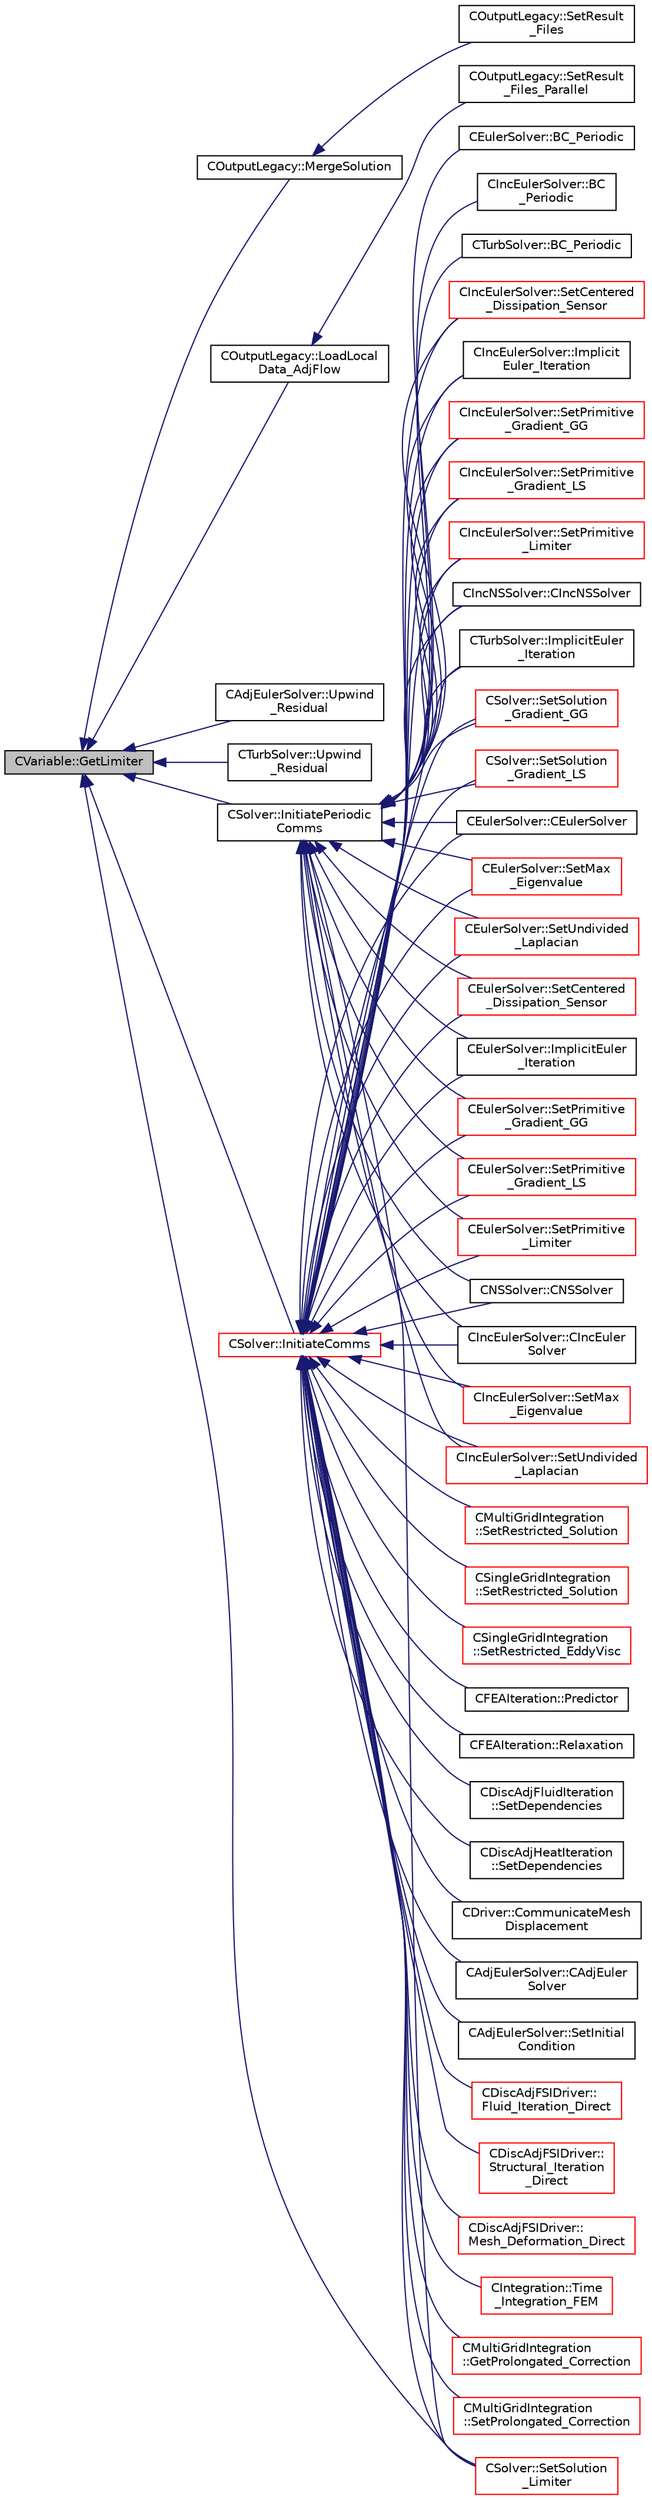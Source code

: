 digraph "CVariable::GetLimiter"
{
  edge [fontname="Helvetica",fontsize="10",labelfontname="Helvetica",labelfontsize="10"];
  node [fontname="Helvetica",fontsize="10",shape=record];
  rankdir="LR";
  Node1494 [label="CVariable::GetLimiter",height=0.2,width=0.4,color="black", fillcolor="grey75", style="filled", fontcolor="black"];
  Node1494 -> Node1495 [dir="back",color="midnightblue",fontsize="10",style="solid",fontname="Helvetica"];
  Node1495 [label="COutputLegacy::MergeSolution",height=0.2,width=0.4,color="black", fillcolor="white", style="filled",URL="$class_c_output_legacy.html#af30cc9d6a1d32da2af7043901a5914cf",tooltip="Merge the solution into a data structure used for output file writing. "];
  Node1495 -> Node1496 [dir="back",color="midnightblue",fontsize="10",style="solid",fontname="Helvetica"];
  Node1496 [label="COutputLegacy::SetResult\l_Files",height=0.2,width=0.4,color="black", fillcolor="white", style="filled",URL="$class_c_output_legacy.html#aa817439538e8cf82f82acbfa0bf7e735",tooltip="Writes and organizes the all the output files, except the history one, for serial computations..."];
  Node1494 -> Node1497 [dir="back",color="midnightblue",fontsize="10",style="solid",fontname="Helvetica"];
  Node1497 [label="COutputLegacy::LoadLocal\lData_AdjFlow",height=0.2,width=0.4,color="black", fillcolor="white", style="filled",URL="$class_c_output_legacy.html#a37180b5adabfb37cdc540e99cd43e347",tooltip="Load the desired solution data into a structure used for parallel reordering and output file writing ..."];
  Node1497 -> Node1498 [dir="back",color="midnightblue",fontsize="10",style="solid",fontname="Helvetica"];
  Node1498 [label="COutputLegacy::SetResult\l_Files_Parallel",height=0.2,width=0.4,color="black", fillcolor="white", style="filled",URL="$class_c_output_legacy.html#a9e7832982d8237df4df455b027fd203b",tooltip="Writes and organizes the all the output files, except the history one, for parallel computations..."];
  Node1494 -> Node1499 [dir="back",color="midnightblue",fontsize="10",style="solid",fontname="Helvetica"];
  Node1499 [label="CAdjEulerSolver::Upwind\l_Residual",height=0.2,width=0.4,color="black", fillcolor="white", style="filled",URL="$class_c_adj_euler_solver.html#adb4102935a0144846d17a35a62769c09",tooltip="Compute the spatial integration using a upwind scheme. "];
  Node1494 -> Node1500 [dir="back",color="midnightblue",fontsize="10",style="solid",fontname="Helvetica"];
  Node1500 [label="CTurbSolver::Upwind\l_Residual",height=0.2,width=0.4,color="black", fillcolor="white", style="filled",URL="$class_c_turb_solver.html#a4816dd8b43bdb4abd3f8f7168879e902",tooltip="Compute the spatial integration using a upwind scheme. "];
  Node1494 -> Node1501 [dir="back",color="midnightblue",fontsize="10",style="solid",fontname="Helvetica"];
  Node1501 [label="CSolver::InitiatePeriodic\lComms",height=0.2,width=0.4,color="black", fillcolor="white", style="filled",URL="$class_c_solver.html#aab8e1cac165d11ef85d9dd5588b3ea03",tooltip="Routine to load a solver quantity into the data structures for MPI periodic communication and to laun..."];
  Node1501 -> Node1502 [dir="back",color="midnightblue",fontsize="10",style="solid",fontname="Helvetica"];
  Node1502 [label="CEulerSolver::CEulerSolver",height=0.2,width=0.4,color="black", fillcolor="white", style="filled",URL="$class_c_euler_solver.html#ae1e74218b4e943111b100d7ddcbd4db9"];
  Node1501 -> Node1503 [dir="back",color="midnightblue",fontsize="10",style="solid",fontname="Helvetica"];
  Node1503 [label="CEulerSolver::SetMax\l_Eigenvalue",height=0.2,width=0.4,color="red", fillcolor="white", style="filled",URL="$class_c_euler_solver.html#a76f7fdf349ae41c6f0cf4df82b571fb1",tooltip="Compute the max eigenvalue. "];
  Node1501 -> Node1506 [dir="back",color="midnightblue",fontsize="10",style="solid",fontname="Helvetica"];
  Node1506 [label="CEulerSolver::SetUndivided\l_Laplacian",height=0.2,width=0.4,color="red", fillcolor="white", style="filled",URL="$class_c_euler_solver.html#adc7c82a25b8be22b16b5452c1992744f",tooltip="Compute the undivided laplacian for the solution, except the energy equation. "];
  Node1501 -> Node1507 [dir="back",color="midnightblue",fontsize="10",style="solid",fontname="Helvetica"];
  Node1507 [label="CEulerSolver::SetCentered\l_Dissipation_Sensor",height=0.2,width=0.4,color="red", fillcolor="white", style="filled",URL="$class_c_euler_solver.html#a2f4e3619ae65c63cbda1ef2098441ab4",tooltip="Compute a pressure sensor switch. "];
  Node1501 -> Node1508 [dir="back",color="midnightblue",fontsize="10",style="solid",fontname="Helvetica"];
  Node1508 [label="CEulerSolver::ImplicitEuler\l_Iteration",height=0.2,width=0.4,color="black", fillcolor="white", style="filled",URL="$class_c_euler_solver.html#a4e8277fc44dc97c8d73fbe3347204372",tooltip="Update the solution using an implicit Euler scheme. "];
  Node1501 -> Node1509 [dir="back",color="midnightblue",fontsize="10",style="solid",fontname="Helvetica"];
  Node1509 [label="CEulerSolver::SetPrimitive\l_Gradient_GG",height=0.2,width=0.4,color="red", fillcolor="white", style="filled",URL="$class_c_euler_solver.html#a74fb3b502b83371fcf0728ec546e039b",tooltip="Compute the gradient of the primitive variables using Green-Gauss method, and stores the result in th..."];
  Node1501 -> Node1510 [dir="back",color="midnightblue",fontsize="10",style="solid",fontname="Helvetica"];
  Node1510 [label="CEulerSolver::SetPrimitive\l_Gradient_LS",height=0.2,width=0.4,color="red", fillcolor="white", style="filled",URL="$class_c_euler_solver.html#a734d5bd064215fb722477f39993155d4",tooltip="Compute the gradient of the primitive variables using a Least-Squares method, and stores the result i..."];
  Node1501 -> Node1511 [dir="back",color="midnightblue",fontsize="10",style="solid",fontname="Helvetica"];
  Node1511 [label="CEulerSolver::SetPrimitive\l_Limiter",height=0.2,width=0.4,color="red", fillcolor="white", style="filled",URL="$class_c_euler_solver.html#a43004a7f0fad7a6d1f435144710bf13e",tooltip="Compute the limiter of the primitive variables. "];
  Node1501 -> Node1512 [dir="back",color="midnightblue",fontsize="10",style="solid",fontname="Helvetica"];
  Node1512 [label="CEulerSolver::BC_Periodic",height=0.2,width=0.4,color="black", fillcolor="white", style="filled",URL="$class_c_euler_solver.html#a9bd458698ede3dffd1b4d1f974f39b03",tooltip="Impose a periodic boundary condition by summing contributions from the complete control volume..."];
  Node1501 -> Node1513 [dir="back",color="midnightblue",fontsize="10",style="solid",fontname="Helvetica"];
  Node1513 [label="CNSSolver::CNSSolver",height=0.2,width=0.4,color="black", fillcolor="white", style="filled",URL="$class_c_n_s_solver.html#a2a8ad49c42b4546696e631cf44b7788b"];
  Node1501 -> Node1514 [dir="back",color="midnightblue",fontsize="10",style="solid",fontname="Helvetica"];
  Node1514 [label="CIncEulerSolver::CIncEuler\lSolver",height=0.2,width=0.4,color="black", fillcolor="white", style="filled",URL="$class_c_inc_euler_solver.html#a91f644b8f9a00215bac5bcd31dfc06d8"];
  Node1501 -> Node1515 [dir="back",color="midnightblue",fontsize="10",style="solid",fontname="Helvetica"];
  Node1515 [label="CIncEulerSolver::SetMax\l_Eigenvalue",height=0.2,width=0.4,color="red", fillcolor="white", style="filled",URL="$class_c_inc_euler_solver.html#ab804c5648aa5dd71ea12a57997167984",tooltip="Compute the max eigenvalue. "];
  Node1501 -> Node1518 [dir="back",color="midnightblue",fontsize="10",style="solid",fontname="Helvetica"];
  Node1518 [label="CIncEulerSolver::SetUndivided\l_Laplacian",height=0.2,width=0.4,color="red", fillcolor="white", style="filled",URL="$class_c_inc_euler_solver.html#a8b5d7772432b9759213892a50621c329",tooltip="Compute the undivided laplacian for the solution, except the energy equation. "];
  Node1501 -> Node1519 [dir="back",color="midnightblue",fontsize="10",style="solid",fontname="Helvetica"];
  Node1519 [label="CIncEulerSolver::SetCentered\l_Dissipation_Sensor",height=0.2,width=0.4,color="red", fillcolor="white", style="filled",URL="$class_c_inc_euler_solver.html#a2323a0e322236c24668be8750dbaf237",tooltip="Compute a pressure sensor switch. "];
  Node1501 -> Node1520 [dir="back",color="midnightblue",fontsize="10",style="solid",fontname="Helvetica"];
  Node1520 [label="CIncEulerSolver::Implicit\lEuler_Iteration",height=0.2,width=0.4,color="black", fillcolor="white", style="filled",URL="$class_c_inc_euler_solver.html#ad84dd4225bb9d158c52b26e2f30f6fa7",tooltip="Update the solution using an implicit Euler scheme. "];
  Node1501 -> Node1521 [dir="back",color="midnightblue",fontsize="10",style="solid",fontname="Helvetica"];
  Node1521 [label="CIncEulerSolver::SetPrimitive\l_Gradient_GG",height=0.2,width=0.4,color="red", fillcolor="white", style="filled",URL="$class_c_inc_euler_solver.html#a856a6db100c40b9c3df557d1dfe72c2b",tooltip="Compute the gradient of the primitive variables using Green-Gauss method, and stores the result in th..."];
  Node1501 -> Node1522 [dir="back",color="midnightblue",fontsize="10",style="solid",fontname="Helvetica"];
  Node1522 [label="CIncEulerSolver::SetPrimitive\l_Gradient_LS",height=0.2,width=0.4,color="red", fillcolor="white", style="filled",URL="$class_c_inc_euler_solver.html#a3e3355cbeb9d265f4073cca113b9d46e",tooltip="Compute the gradient of the primitive variables using a Least-Squares method, and stores the result i..."];
  Node1501 -> Node1523 [dir="back",color="midnightblue",fontsize="10",style="solid",fontname="Helvetica"];
  Node1523 [label="CIncEulerSolver::SetPrimitive\l_Limiter",height=0.2,width=0.4,color="red", fillcolor="white", style="filled",URL="$class_c_inc_euler_solver.html#a00bd56828c4e41ec3ff1e8753cb320ec",tooltip="Compute the limiter of the primitive variables. "];
  Node1501 -> Node1524 [dir="back",color="midnightblue",fontsize="10",style="solid",fontname="Helvetica"];
  Node1524 [label="CIncEulerSolver::BC\l_Periodic",height=0.2,width=0.4,color="black", fillcolor="white", style="filled",URL="$class_c_inc_euler_solver.html#a994af5dbe296f8a1873e416c3b2fc2a7",tooltip="Impose a periodic boundary condition by summing contributions from the complete control volume..."];
  Node1501 -> Node1525 [dir="back",color="midnightblue",fontsize="10",style="solid",fontname="Helvetica"];
  Node1525 [label="CIncNSSolver::CIncNSSolver",height=0.2,width=0.4,color="black", fillcolor="white", style="filled",URL="$class_c_inc_n_s_solver.html#a82152ac7e91fb1c5c073d98a1f08e2aa"];
  Node1501 -> Node1526 [dir="back",color="midnightblue",fontsize="10",style="solid",fontname="Helvetica"];
  Node1526 [label="CTurbSolver::BC_Periodic",height=0.2,width=0.4,color="black", fillcolor="white", style="filled",URL="$class_c_turb_solver.html#a954cfdd45dfce9df024a30b558b54b25",tooltip="Impose a periodic boundary condition by summing contributions from the complete control volume..."];
  Node1501 -> Node1527 [dir="back",color="midnightblue",fontsize="10",style="solid",fontname="Helvetica"];
  Node1527 [label="CTurbSolver::ImplicitEuler\l_Iteration",height=0.2,width=0.4,color="black", fillcolor="white", style="filled",URL="$class_c_turb_solver.html#af7a0ab68fbb2925c56863df97b3ea4ee",tooltip="Update the solution using an implicit solver. "];
  Node1501 -> Node1528 [dir="back",color="midnightblue",fontsize="10",style="solid",fontname="Helvetica"];
  Node1528 [label="CSolver::SetSolution\l_Gradient_GG",height=0.2,width=0.4,color="red", fillcolor="white", style="filled",URL="$class_c_solver.html#aac4d5e5f3ff20e7e37d55fa5e4ed3647",tooltip="Compute the Green-Gauss gradient of the solution. "];
  Node1501 -> Node1537 [dir="back",color="midnightblue",fontsize="10",style="solid",fontname="Helvetica"];
  Node1537 [label="CSolver::SetSolution\l_Gradient_LS",height=0.2,width=0.4,color="red", fillcolor="white", style="filled",URL="$class_c_solver.html#ac4d9cf9609d7bdb52e7f1dc9cc8b4c1f",tooltip="Compute the Least Squares gradient of the solution. "];
  Node1501 -> Node1538 [dir="back",color="midnightblue",fontsize="10",style="solid",fontname="Helvetica"];
  Node1538 [label="CSolver::SetSolution\l_Limiter",height=0.2,width=0.4,color="red", fillcolor="white", style="filled",URL="$class_c_solver.html#a641e9c59698ab9c7c2fb91107ad70d77",tooltip="Compute slope limiter. "];
  Node1494 -> Node1539 [dir="back",color="midnightblue",fontsize="10",style="solid",fontname="Helvetica"];
  Node1539 [label="CSolver::InitiateComms",height=0.2,width=0.4,color="red", fillcolor="white", style="filled",URL="$class_c_solver.html#a68ef94bc50683bd1f1d750b4a8cb7351",tooltip="Routine to load a solver quantity into the data structures for MPI point-to-point communication and t..."];
  Node1539 -> Node1540 [dir="back",color="midnightblue",fontsize="10",style="solid",fontname="Helvetica"];
  Node1540 [label="CDiscAdjFSIDriver::\lFluid_Iteration_Direct",height=0.2,width=0.4,color="red", fillcolor="white", style="filled",URL="$class_c_disc_adj_f_s_i_driver.html#aade7f9d8b7f7f1ddccfdc62d3b1fdaa8",tooltip="Run a direct flow iteration. "];
  Node1539 -> Node1545 [dir="back",color="midnightblue",fontsize="10",style="solid",fontname="Helvetica"];
  Node1545 [label="CDiscAdjFSIDriver::\lStructural_Iteration\l_Direct",height=0.2,width=0.4,color="red", fillcolor="white", style="filled",URL="$class_c_disc_adj_f_s_i_driver.html#aef8192d6dd5451f1e496e9847c2c5c65",tooltip="Run a direct structural iteration. "];
  Node1539 -> Node1546 [dir="back",color="midnightblue",fontsize="10",style="solid",fontname="Helvetica"];
  Node1546 [label="CDiscAdjFSIDriver::\lMesh_Deformation_Direct",height=0.2,width=0.4,color="red", fillcolor="white", style="filled",URL="$class_c_disc_adj_f_s_i_driver.html#ad683500d6b3773af342165b1b18f5c59",tooltip="Run a direct mesh deformation. "];
  Node1539 -> Node1547 [dir="back",color="midnightblue",fontsize="10",style="solid",fontname="Helvetica"];
  Node1547 [label="CIntegration::Time\l_Integration_FEM",height=0.2,width=0.4,color="red", fillcolor="white", style="filled",URL="$class_c_integration.html#a4ac7acdec8fdf941a4efc90b3f82a68c",tooltip="Do the time integration (explicit or implicit) of the numerical system on a FEM framework. "];
  Node1539 -> Node1549 [dir="back",color="midnightblue",fontsize="10",style="solid",fontname="Helvetica"];
  Node1549 [label="CMultiGridIntegration\l::GetProlongated_Correction",height=0.2,width=0.4,color="red", fillcolor="white", style="filled",URL="$class_c_multi_grid_integration.html#a29bf9a6e27f43e6b71704d05105a648d",tooltip="Compute the fine grid correction from the coarse solution. "];
  Node1539 -> Node1552 [dir="back",color="midnightblue",fontsize="10",style="solid",fontname="Helvetica"];
  Node1552 [label="CMultiGridIntegration\l::SetProlongated_Correction",height=0.2,width=0.4,color="red", fillcolor="white", style="filled",URL="$class_c_multi_grid_integration.html#a5d0d450972f5c004596b3f0abdae3015",tooltip="Set the value of the corrected fine grid solution. "];
  Node1539 -> Node1553 [dir="back",color="midnightblue",fontsize="10",style="solid",fontname="Helvetica"];
  Node1553 [label="CMultiGridIntegration\l::SetRestricted_Solution",height=0.2,width=0.4,color="red", fillcolor="white", style="filled",URL="$class_c_multi_grid_integration.html#a57c0f097c58c1d36ef8156b91350fd60",tooltip="Restrict solution from fine grid to a coarse grid. "];
  Node1539 -> Node1554 [dir="back",color="midnightblue",fontsize="10",style="solid",fontname="Helvetica"];
  Node1554 [label="CSingleGridIntegration\l::SetRestricted_Solution",height=0.2,width=0.4,color="red", fillcolor="white", style="filled",URL="$class_c_single_grid_integration.html#a035bbc4f261b680a4a651aa0af69437b",tooltip="Restrict solution from fine grid to a coarse grid. "];
  Node1539 -> Node1556 [dir="back",color="midnightblue",fontsize="10",style="solid",fontname="Helvetica"];
  Node1556 [label="CSingleGridIntegration\l::SetRestricted_EddyVisc",height=0.2,width=0.4,color="red", fillcolor="white", style="filled",URL="$class_c_single_grid_integration.html#ae875067fdaf103c36391ea21343e1731",tooltip="Restrict solution from fine grid to a coarse grid. "];
  Node1539 -> Node1557 [dir="back",color="midnightblue",fontsize="10",style="solid",fontname="Helvetica"];
  Node1557 [label="CFEAIteration::Predictor",height=0.2,width=0.4,color="black", fillcolor="white", style="filled",URL="$class_c_f_e_a_iteration.html#a00a378c1b0d9b95b250e208bcf1f420e",tooltip="Predictor. "];
  Node1539 -> Node1558 [dir="back",color="midnightblue",fontsize="10",style="solid",fontname="Helvetica"];
  Node1558 [label="CFEAIteration::Relaxation",height=0.2,width=0.4,color="black", fillcolor="white", style="filled",URL="$class_c_f_e_a_iteration.html#a840bd377c7050c57cb5f81799669b59f",tooltip="Relaxation. "];
  Node1539 -> Node1559 [dir="back",color="midnightblue",fontsize="10",style="solid",fontname="Helvetica"];
  Node1559 [label="CDiscAdjFluidIteration\l::SetDependencies",height=0.2,width=0.4,color="black", fillcolor="white", style="filled",URL="$class_c_disc_adj_fluid_iteration.html#aad302b77466b001d380ca8766ba8d85c",tooltip="Compute necessary variables that depend on the conservative variables or the mesh node positions (e..."];
  Node1539 -> Node1560 [dir="back",color="midnightblue",fontsize="10",style="solid",fontname="Helvetica"];
  Node1560 [label="CDiscAdjHeatIteration\l::SetDependencies",height=0.2,width=0.4,color="black", fillcolor="white", style="filled",URL="$class_c_disc_adj_heat_iteration.html#a8098b35364d0a2a7b1fa31850714e359",tooltip="Compute necessary variables that depend on the conservative variables or the mesh node positions (e..."];
  Node1539 -> Node1561 [dir="back",color="midnightblue",fontsize="10",style="solid",fontname="Helvetica"];
  Node1561 [label="CDriver::CommunicateMesh\lDisplacement",height=0.2,width=0.4,color="black", fillcolor="white", style="filled",URL="$class_c_driver.html#ab7774dbeec50826a830714585aa45740",tooltip="Communicate the boundary mesh displacements in a python call. "];
  Node1539 -> Node1562 [dir="back",color="midnightblue",fontsize="10",style="solid",fontname="Helvetica"];
  Node1562 [label="CAdjEulerSolver::CAdjEuler\lSolver",height=0.2,width=0.4,color="black", fillcolor="white", style="filled",URL="$class_c_adj_euler_solver.html#a0a739888df9436d4707665d152a7af1a"];
  Node1539 -> Node1563 [dir="back",color="midnightblue",fontsize="10",style="solid",fontname="Helvetica"];
  Node1563 [label="CAdjEulerSolver::SetInitial\lCondition",height=0.2,width=0.4,color="black", fillcolor="white", style="filled",URL="$class_c_adj_euler_solver.html#a9b83036ab8c37a1b24350704dcfeaeb3",tooltip="Set the initial condition for the Euler Equations. "];
  Node1539 -> Node1502 [dir="back",color="midnightblue",fontsize="10",style="solid",fontname="Helvetica"];
  Node1539 -> Node1503 [dir="back",color="midnightblue",fontsize="10",style="solid",fontname="Helvetica"];
  Node1539 -> Node1506 [dir="back",color="midnightblue",fontsize="10",style="solid",fontname="Helvetica"];
  Node1539 -> Node1507 [dir="back",color="midnightblue",fontsize="10",style="solid",fontname="Helvetica"];
  Node1539 -> Node1508 [dir="back",color="midnightblue",fontsize="10",style="solid",fontname="Helvetica"];
  Node1539 -> Node1509 [dir="back",color="midnightblue",fontsize="10",style="solid",fontname="Helvetica"];
  Node1539 -> Node1510 [dir="back",color="midnightblue",fontsize="10",style="solid",fontname="Helvetica"];
  Node1539 -> Node1511 [dir="back",color="midnightblue",fontsize="10",style="solid",fontname="Helvetica"];
  Node1539 -> Node1513 [dir="back",color="midnightblue",fontsize="10",style="solid",fontname="Helvetica"];
  Node1539 -> Node1514 [dir="back",color="midnightblue",fontsize="10",style="solid",fontname="Helvetica"];
  Node1539 -> Node1515 [dir="back",color="midnightblue",fontsize="10",style="solid",fontname="Helvetica"];
  Node1539 -> Node1518 [dir="back",color="midnightblue",fontsize="10",style="solid",fontname="Helvetica"];
  Node1539 -> Node1519 [dir="back",color="midnightblue",fontsize="10",style="solid",fontname="Helvetica"];
  Node1539 -> Node1520 [dir="back",color="midnightblue",fontsize="10",style="solid",fontname="Helvetica"];
  Node1539 -> Node1521 [dir="back",color="midnightblue",fontsize="10",style="solid",fontname="Helvetica"];
  Node1539 -> Node1522 [dir="back",color="midnightblue",fontsize="10",style="solid",fontname="Helvetica"];
  Node1539 -> Node1523 [dir="back",color="midnightblue",fontsize="10",style="solid",fontname="Helvetica"];
  Node1539 -> Node1525 [dir="back",color="midnightblue",fontsize="10",style="solid",fontname="Helvetica"];
  Node1539 -> Node1527 [dir="back",color="midnightblue",fontsize="10",style="solid",fontname="Helvetica"];
  Node1539 -> Node1528 [dir="back",color="midnightblue",fontsize="10",style="solid",fontname="Helvetica"];
  Node1539 -> Node1537 [dir="back",color="midnightblue",fontsize="10",style="solid",fontname="Helvetica"];
  Node1539 -> Node1538 [dir="back",color="midnightblue",fontsize="10",style="solid",fontname="Helvetica"];
  Node1494 -> Node1538 [dir="back",color="midnightblue",fontsize="10",style="solid",fontname="Helvetica"];
}
